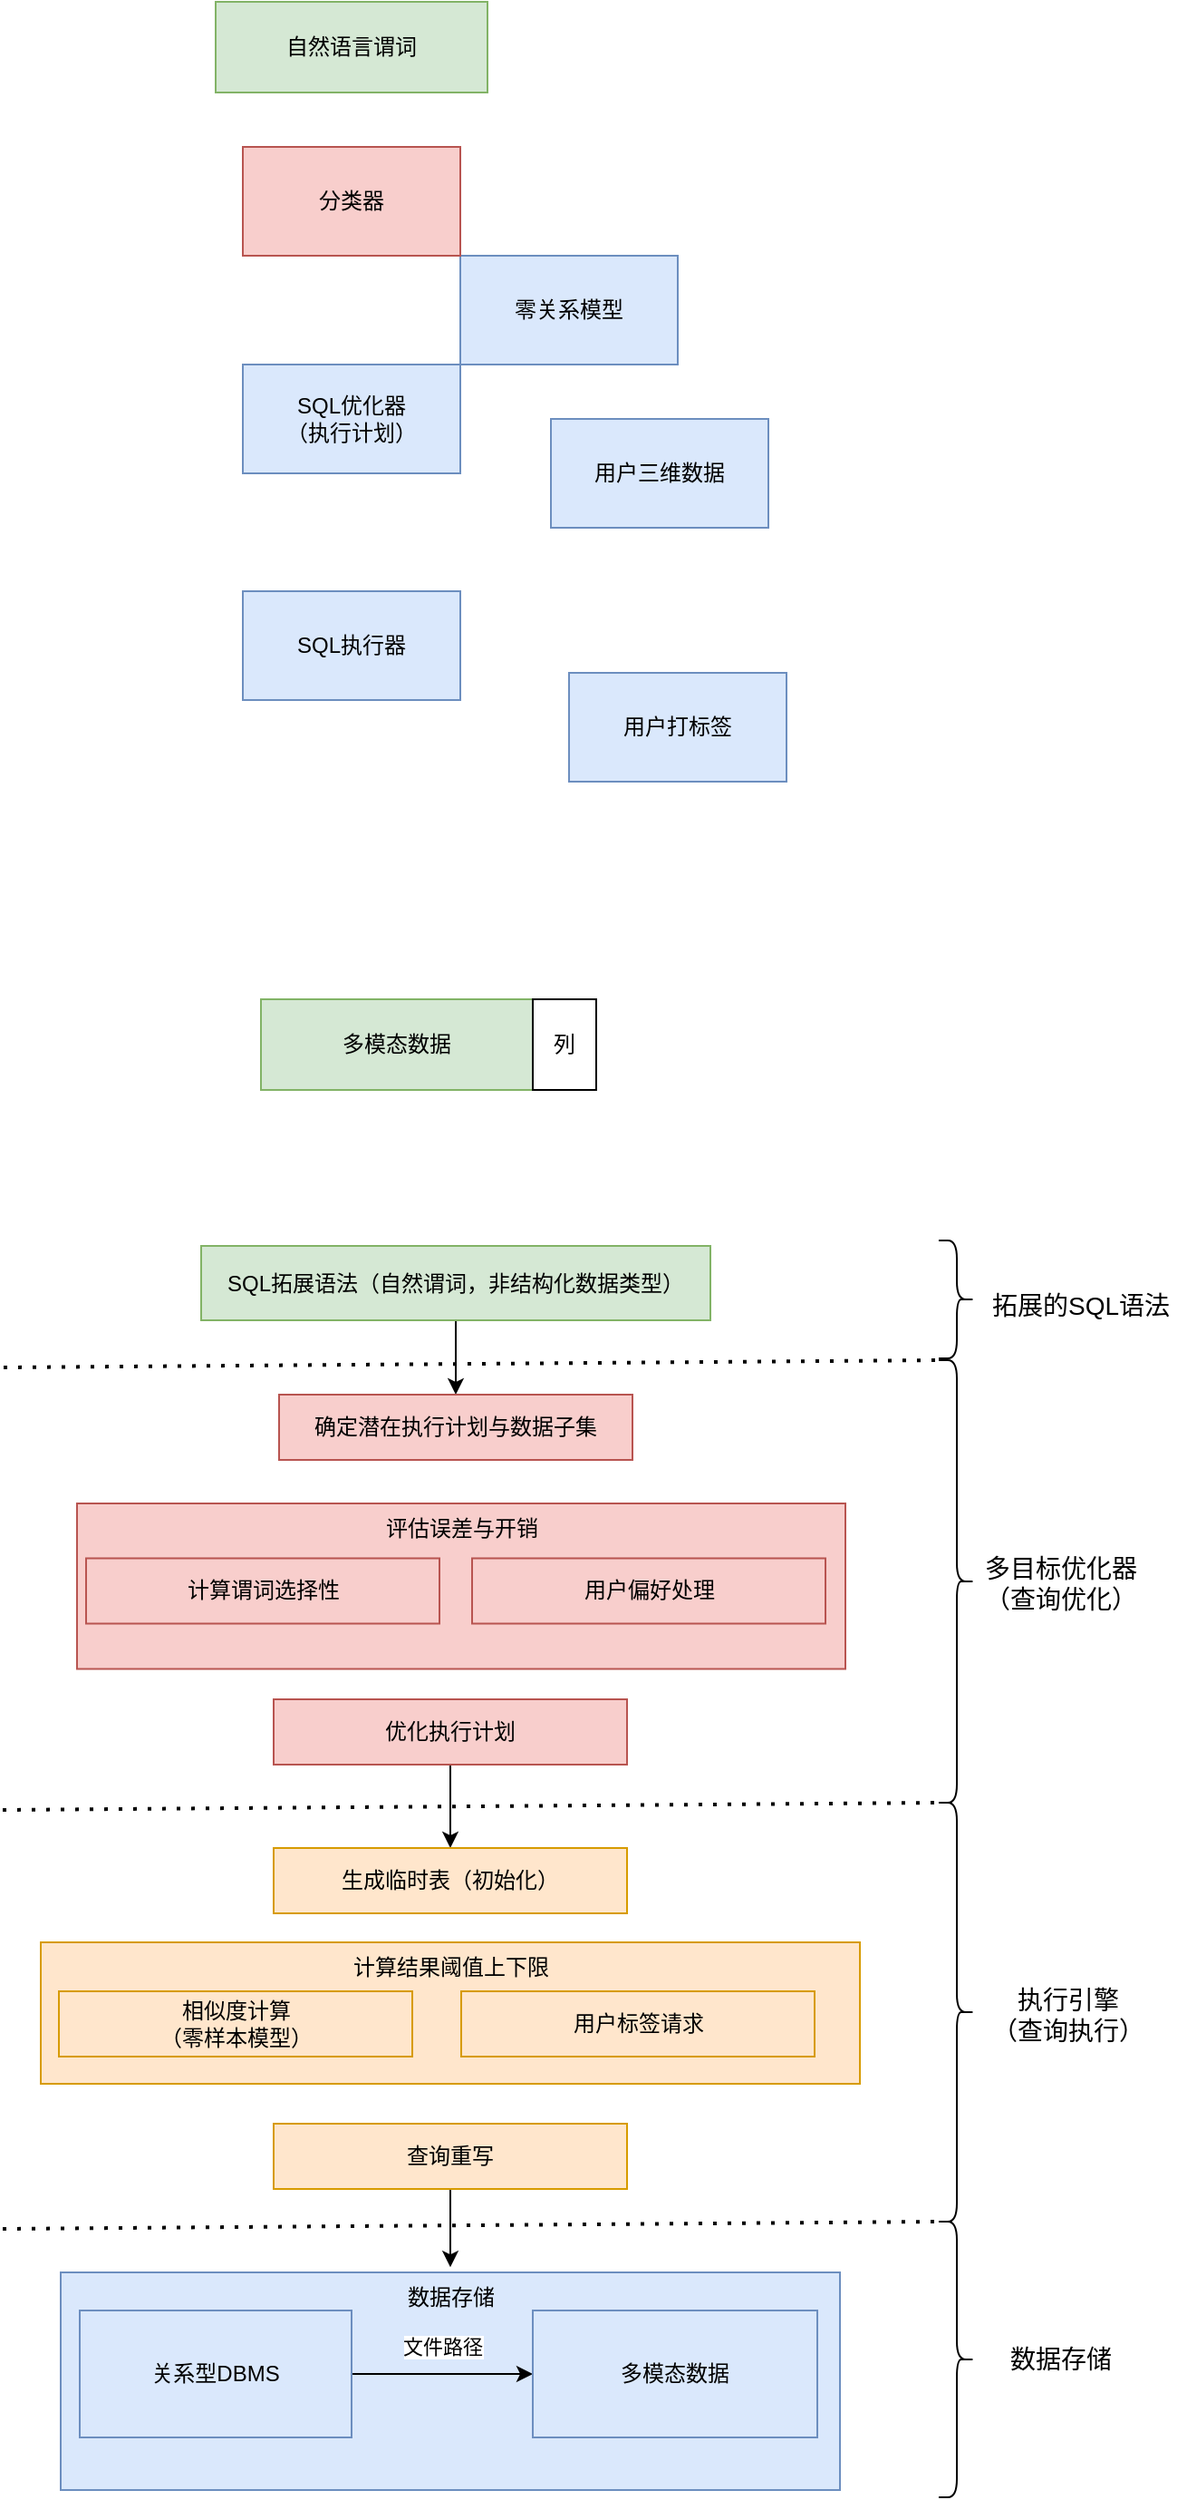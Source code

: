 <mxfile version="24.7.17">
  <diagram name="第 1 页" id="zWRFJgvxmIQ7an3DErSR">
    <mxGraphModel dx="1195" dy="743" grid="0" gridSize="10" guides="1" tooltips="1" connect="1" arrows="1" fold="1" page="1" pageScale="1" pageWidth="3300" pageHeight="4681" math="0" shadow="0">
      <root>
        <mxCell id="0" />
        <mxCell id="1" parent="0" />
        <mxCell id="EZzmyrlCpwz5thXwWqlu-44" value="数据存储" style="rounded=0;whiteSpace=wrap;html=1;verticalAlign=top;fillColor=#dae8fc;strokeColor=#6c8ebf;" parent="1" vertex="1">
          <mxGeometry x="99.5" y="1482" width="430" height="120" as="geometry" />
        </mxCell>
        <mxCell id="EZzmyrlCpwz5thXwWqlu-32" value="计算结果阈值上下限" style="rounded=0;whiteSpace=wrap;html=1;fillColor=#ffe6cc;strokeColor=#d79b00;verticalAlign=top;" parent="1" vertex="1">
          <mxGeometry x="88.5" y="1300" width="452" height="78" as="geometry" />
        </mxCell>
        <mxCell id="EZzmyrlCpwz5thXwWqlu-29" value="评估误差与开销" style="rounded=0;whiteSpace=wrap;html=1;fillColor=#f8cecc;strokeColor=#b85450;align=center;horizontal=1;verticalAlign=top;" parent="1" vertex="1">
          <mxGeometry x="108.5" y="1058" width="424" height="91.25" as="geometry" />
        </mxCell>
        <mxCell id="EZzmyrlCpwz5thXwWqlu-2" value="零关系模型" style="rounded=0;whiteSpace=wrap;html=1;fillColor=#dae8fc;strokeColor=#6c8ebf;" parent="1" vertex="1">
          <mxGeometry x="320" y="370" width="120" height="60" as="geometry" />
        </mxCell>
        <mxCell id="EZzmyrlCpwz5thXwWqlu-3" value="SQL优化器&lt;br&gt;（执行计划）" style="rounded=0;whiteSpace=wrap;html=1;fillColor=#dae8fc;strokeColor=#6c8ebf;" parent="1" vertex="1">
          <mxGeometry x="200" y="430" width="120" height="60" as="geometry" />
        </mxCell>
        <mxCell id="EZzmyrlCpwz5thXwWqlu-4" value="多模态数据" style="rounded=0;whiteSpace=wrap;html=1;fillColor=#d5e8d4;strokeColor=#82b366;" parent="1" vertex="1">
          <mxGeometry x="210" y="780" width="150" height="50" as="geometry" />
        </mxCell>
        <mxCell id="EZzmyrlCpwz5thXwWqlu-5" value="自然语言谓词" style="rounded=0;whiteSpace=wrap;html=1;fillColor=#d5e8d4;strokeColor=#82b366;" parent="1" vertex="1">
          <mxGeometry x="185" y="230" width="150" height="50" as="geometry" />
        </mxCell>
        <mxCell id="EZzmyrlCpwz5thXwWqlu-7" value="列" style="rounded=0;whiteSpace=wrap;html=1;" parent="1" vertex="1">
          <mxGeometry x="360" y="780" width="35" height="50" as="geometry" />
        </mxCell>
        <mxCell id="EZzmyrlCpwz5thXwWqlu-9" value="分类器" style="rounded=0;whiteSpace=wrap;html=1;fillColor=#f8cecc;strokeColor=#b85450;" parent="1" vertex="1">
          <mxGeometry x="200" y="310" width="120" height="60" as="geometry" />
        </mxCell>
        <mxCell id="EZzmyrlCpwz5thXwWqlu-10" value="用户三维数据" style="rounded=0;whiteSpace=wrap;html=1;fillColor=#dae8fc;strokeColor=#6c8ebf;" parent="1" vertex="1">
          <mxGeometry x="370" y="460" width="120" height="60" as="geometry" />
        </mxCell>
        <mxCell id="EZzmyrlCpwz5thXwWqlu-11" value="SQL执行器" style="rounded=0;whiteSpace=wrap;html=1;fillColor=#dae8fc;strokeColor=#6c8ebf;" parent="1" vertex="1">
          <mxGeometry x="200" y="555" width="120" height="60" as="geometry" />
        </mxCell>
        <mxCell id="EZzmyrlCpwz5thXwWqlu-13" value="用户打标签" style="rounded=0;whiteSpace=wrap;html=1;fillColor=#dae8fc;strokeColor=#6c8ebf;" parent="1" vertex="1">
          <mxGeometry x="380" y="600" width="120" height="60" as="geometry" />
        </mxCell>
        <mxCell id="EZzmyrlCpwz5thXwWqlu-16" style="edgeStyle=orthogonalEdgeStyle;rounded=0;orthogonalLoop=1;jettySize=auto;html=1;" parent="1" source="EZzmyrlCpwz5thXwWqlu-14" target="EZzmyrlCpwz5thXwWqlu-15" edge="1">
          <mxGeometry relative="1" as="geometry" />
        </mxCell>
        <mxCell id="EZzmyrlCpwz5thXwWqlu-17" value="文件路径" style="edgeLabel;html=1;align=center;verticalAlign=middle;resizable=0;points=[];" parent="EZzmyrlCpwz5thXwWqlu-16" vertex="1" connectable="0">
          <mxGeometry x="-0.327" y="1" relative="1" as="geometry">
            <mxPoint x="16" y="-14" as="offset" />
          </mxGeometry>
        </mxCell>
        <mxCell id="EZzmyrlCpwz5thXwWqlu-14" value="关系型DBMS" style="rounded=0;whiteSpace=wrap;html=1;fillColor=#dae8fc;strokeColor=#6c8ebf;" parent="1" vertex="1">
          <mxGeometry x="110" y="1503" width="150" height="70" as="geometry" />
        </mxCell>
        <mxCell id="EZzmyrlCpwz5thXwWqlu-15" value="多模态数据" style="rounded=0;whiteSpace=wrap;html=1;fillColor=#dae8fc;strokeColor=#6c8ebf;" parent="1" vertex="1">
          <mxGeometry x="360" y="1503" width="157" height="70" as="geometry" />
        </mxCell>
        <mxCell id="EZzmyrlCpwz5thXwWqlu-37" style="edgeStyle=orthogonalEdgeStyle;rounded=0;orthogonalLoop=1;jettySize=auto;html=1;exitX=0.5;exitY=1;exitDx=0;exitDy=0;" parent="1" source="EZzmyrlCpwz5thXwWqlu-18" target="EZzmyrlCpwz5thXwWqlu-28" edge="1">
          <mxGeometry relative="1" as="geometry" />
        </mxCell>
        <mxCell id="EZzmyrlCpwz5thXwWqlu-18" value="SQL拓展语法（自然谓词，非结构化数据类型）" style="rounded=0;whiteSpace=wrap;html=1;fillColor=#d5e8d4;strokeColor=#82b366;" parent="1" vertex="1">
          <mxGeometry x="177" y="916" width="281" height="41" as="geometry" />
        </mxCell>
        <mxCell id="EZzmyrlCpwz5thXwWqlu-21" value="计算谓词选择性" style="rounded=0;whiteSpace=wrap;html=1;fillColor=#f8cecc;strokeColor=#b85450;" parent="1" vertex="1">
          <mxGeometry x="113.5" y="1088.25" width="195" height="36" as="geometry" />
        </mxCell>
        <mxCell id="EZzmyrlCpwz5thXwWqlu-22" value="用户标签请求" style="rounded=0;whiteSpace=wrap;html=1;fillColor=#ffe6cc;strokeColor=#d79b00;" parent="1" vertex="1">
          <mxGeometry x="320.5" y="1327" width="195" height="36" as="geometry" />
        </mxCell>
        <mxCell id="EZzmyrlCpwz5thXwWqlu-23" value="用户偏好处理" style="rounded=0;whiteSpace=wrap;html=1;fillColor=#f8cecc;strokeColor=#b85450;" parent="1" vertex="1">
          <mxGeometry x="326.5" y="1088.25" width="195" height="36" as="geometry" />
        </mxCell>
        <mxCell id="EZzmyrlCpwz5thXwWqlu-40" style="edgeStyle=orthogonalEdgeStyle;rounded=0;orthogonalLoop=1;jettySize=auto;html=1;entryX=0.5;entryY=0;entryDx=0;entryDy=0;" parent="1" source="EZzmyrlCpwz5thXwWqlu-25" target="EZzmyrlCpwz5thXwWqlu-30" edge="1">
          <mxGeometry relative="1" as="geometry" />
        </mxCell>
        <mxCell id="EZzmyrlCpwz5thXwWqlu-25" value="优化执行计划" style="rounded=0;whiteSpace=wrap;html=1;fillColor=#f8cecc;strokeColor=#b85450;" parent="1" vertex="1">
          <mxGeometry x="217" y="1166" width="195" height="36" as="geometry" />
        </mxCell>
        <mxCell id="EZzmyrlCpwz5thXwWqlu-43" style="edgeStyle=orthogonalEdgeStyle;rounded=0;orthogonalLoop=1;jettySize=auto;html=1;" parent="1" source="EZzmyrlCpwz5thXwWqlu-26" edge="1">
          <mxGeometry relative="1" as="geometry">
            <mxPoint x="314.5" y="1479.091" as="targetPoint" />
          </mxGeometry>
        </mxCell>
        <mxCell id="EZzmyrlCpwz5thXwWqlu-26" value="查询重写" style="rounded=0;whiteSpace=wrap;html=1;fillColor=#ffe6cc;strokeColor=#d79b00;" parent="1" vertex="1">
          <mxGeometry x="217" y="1400" width="195" height="36" as="geometry" />
        </mxCell>
        <mxCell id="EZzmyrlCpwz5thXwWqlu-27" value="相似度计算&lt;br&gt;（零样本模型）" style="rounded=0;whiteSpace=wrap;html=1;fillColor=#ffe6cc;strokeColor=#d79b00;" parent="1" vertex="1">
          <mxGeometry x="98.5" y="1327" width="195" height="36" as="geometry" />
        </mxCell>
        <mxCell id="EZzmyrlCpwz5thXwWqlu-28" value="确定潜在执行计划与数据子集" style="rounded=0;whiteSpace=wrap;html=1;fillColor=#f8cecc;strokeColor=#b85450;" parent="1" vertex="1">
          <mxGeometry x="220" y="998" width="195" height="36" as="geometry" />
        </mxCell>
        <mxCell id="EZzmyrlCpwz5thXwWqlu-30" value="生成临时表（初始化）" style="rounded=0;whiteSpace=wrap;html=1;fillColor=#ffe6cc;strokeColor=#d79b00;" parent="1" vertex="1">
          <mxGeometry x="217" y="1248" width="195" height="36" as="geometry" />
        </mxCell>
        <mxCell id="EZzmyrlCpwz5thXwWqlu-41" value="" style="endArrow=none;dashed=1;html=1;dashPattern=1 3;strokeWidth=2;rounded=0;" parent="1" edge="1">
          <mxGeometry width="50" height="50" relative="1" as="geometry">
            <mxPoint x="68" y="983" as="sourcePoint" />
            <mxPoint x="584.5" y="979" as="targetPoint" />
          </mxGeometry>
        </mxCell>
        <mxCell id="EZzmyrlCpwz5thXwWqlu-42" value="" style="endArrow=none;dashed=1;html=1;dashPattern=1 3;strokeWidth=2;rounded=0;" parent="1" edge="1">
          <mxGeometry width="50" height="50" relative="1" as="geometry">
            <mxPoint x="67.5" y="1227" as="sourcePoint" />
            <mxPoint x="584" y="1223" as="targetPoint" />
          </mxGeometry>
        </mxCell>
        <mxCell id="EZzmyrlCpwz5thXwWqlu-45" value="" style="endArrow=none;dashed=1;html=1;dashPattern=1 3;strokeWidth=2;rounded=0;" parent="1" edge="1">
          <mxGeometry width="50" height="50" relative="1" as="geometry">
            <mxPoint x="67.5" y="1458" as="sourcePoint" />
            <mxPoint x="584" y="1454" as="targetPoint" />
          </mxGeometry>
        </mxCell>
        <mxCell id="EZzmyrlCpwz5thXwWqlu-46" value="" style="shape=curlyBracket;whiteSpace=wrap;html=1;rounded=1;flipH=1;labelPosition=right;verticalLabelPosition=middle;align=left;verticalAlign=middle;" parent="1" vertex="1">
          <mxGeometry x="584" y="979" width="20" height="244" as="geometry" />
        </mxCell>
        <mxCell id="EZzmyrlCpwz5thXwWqlu-47" value="" style="shape=curlyBracket;whiteSpace=wrap;html=1;rounded=1;flipH=1;labelPosition=right;verticalLabelPosition=middle;align=left;verticalAlign=middle;" parent="1" vertex="1">
          <mxGeometry x="584" y="1223" width="20" height="231" as="geometry" />
        </mxCell>
        <mxCell id="EZzmyrlCpwz5thXwWqlu-48" value="&lt;font style=&quot;font-size: 14px;&quot;&gt;多目标优化器&lt;/font&gt;&lt;div&gt;&lt;font style=&quot;font-size: 14px;&quot;&gt;（查询优化）&lt;/font&gt;&lt;/div&gt;" style="text;html=1;align=center;verticalAlign=middle;resizable=0;points=[];autosize=1;strokeColor=none;fillColor=none;" parent="1" vertex="1">
          <mxGeometry x="600" y="1078.5" width="102" height="46" as="geometry" />
        </mxCell>
        <mxCell id="EZzmyrlCpwz5thXwWqlu-49" value="&lt;font style=&quot;font-size: 14px;&quot;&gt;执行引擎&lt;/font&gt;&lt;div&gt;&lt;font style=&quot;font-size: 14px;&quot;&gt;（查询执行）&lt;/font&gt;&lt;/div&gt;" style="text;html=1;align=center;verticalAlign=middle;resizable=0;points=[];autosize=1;strokeColor=none;fillColor=none;" parent="1" vertex="1">
          <mxGeometry x="604" y="1316.5" width="102" height="46" as="geometry" />
        </mxCell>
        <mxCell id="EZzmyrlCpwz5thXwWqlu-50" value="" style="shape=curlyBracket;whiteSpace=wrap;html=1;rounded=1;flipH=1;labelPosition=right;verticalLabelPosition=middle;align=left;verticalAlign=middle;" parent="1" vertex="1">
          <mxGeometry x="584" y="1454" width="20" height="152" as="geometry" />
        </mxCell>
        <mxCell id="EZzmyrlCpwz5thXwWqlu-51" value="&lt;span style=&quot;font-size: 14px;&quot;&gt;数据存储&lt;/span&gt;" style="text;html=1;align=center;verticalAlign=middle;resizable=0;points=[];autosize=1;strokeColor=none;fillColor=none;" parent="1" vertex="1">
          <mxGeometry x="614" y="1515.5" width="74" height="29" as="geometry" />
        </mxCell>
        <mxCell id="EZzmyrlCpwz5thXwWqlu-52" value="&lt;span style=&quot;font-size: 14px;&quot;&gt;拓展的SQL语法&lt;/span&gt;" style="text;html=1;align=center;verticalAlign=middle;resizable=0;points=[];autosize=1;strokeColor=none;fillColor=none;" parent="1" vertex="1">
          <mxGeometry x="604" y="934" width="116" height="29" as="geometry" />
        </mxCell>
        <mxCell id="EZzmyrlCpwz5thXwWqlu-53" value="" style="shape=curlyBracket;whiteSpace=wrap;html=1;rounded=1;flipH=1;labelPosition=right;verticalLabelPosition=middle;align=left;verticalAlign=middle;" parent="1" vertex="1">
          <mxGeometry x="584" y="913" width="20" height="65" as="geometry" />
        </mxCell>
      </root>
    </mxGraphModel>
  </diagram>
</mxfile>
